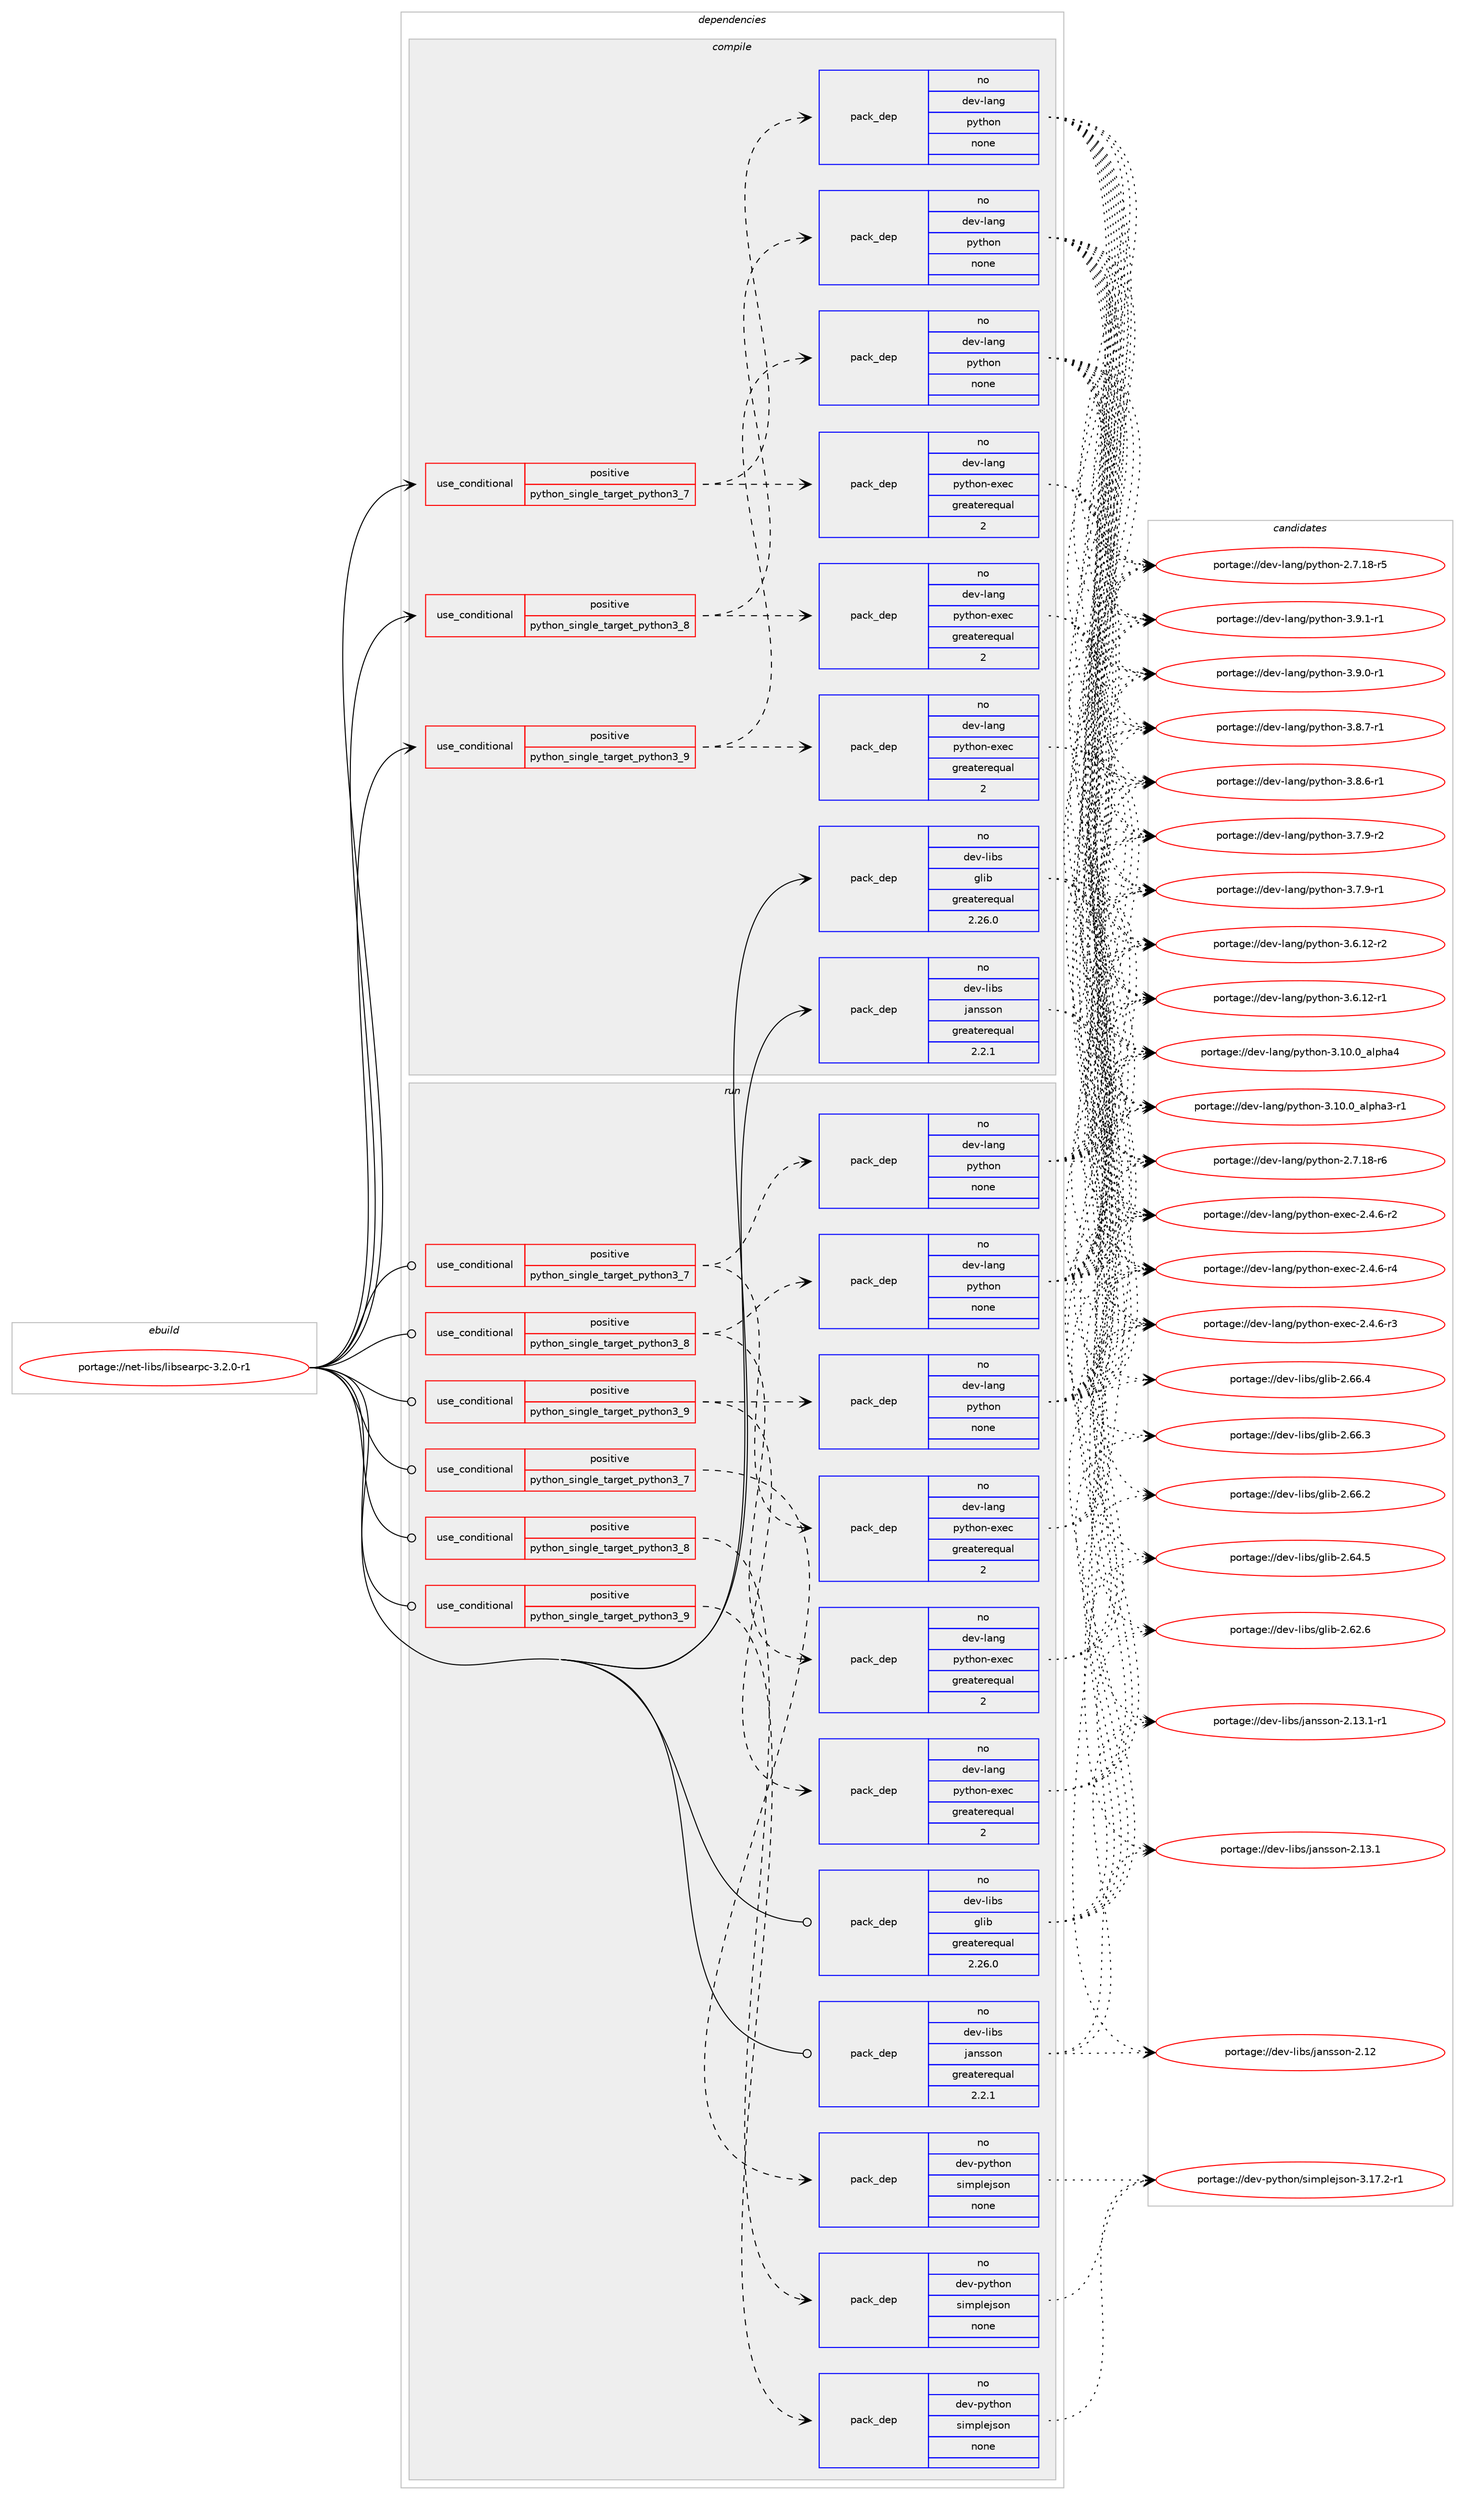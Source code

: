 digraph prolog {

# *************
# Graph options
# *************

newrank=true;
concentrate=true;
compound=true;
graph [rankdir=LR,fontname=Helvetica,fontsize=10,ranksep=1.5];#, ranksep=2.5, nodesep=0.2];
edge  [arrowhead=vee];
node  [fontname=Helvetica,fontsize=10];

# **********
# The ebuild
# **********

subgraph cluster_leftcol {
color=gray;
rank=same;
label=<<i>ebuild</i>>;
id [label="portage://net-libs/libsearpc-3.2.0-r1", color=red, width=4, href="../net-libs/libsearpc-3.2.0-r1.svg"];
}

# ****************
# The dependencies
# ****************

subgraph cluster_midcol {
color=gray;
label=<<i>dependencies</i>>;
subgraph cluster_compile {
fillcolor="#eeeeee";
style=filled;
label=<<i>compile</i>>;
subgraph cond8333 {
dependency27328 [label=<<TABLE BORDER="0" CELLBORDER="1" CELLSPACING="0" CELLPADDING="4"><TR><TD ROWSPAN="3" CELLPADDING="10">use_conditional</TD></TR><TR><TD>positive</TD></TR><TR><TD>python_single_target_python3_7</TD></TR></TABLE>>, shape=none, color=red];
subgraph pack18756 {
dependency27329 [label=<<TABLE BORDER="0" CELLBORDER="1" CELLSPACING="0" CELLPADDING="4" WIDTH="220"><TR><TD ROWSPAN="6" CELLPADDING="30">pack_dep</TD></TR><TR><TD WIDTH="110">no</TD></TR><TR><TD>dev-lang</TD></TR><TR><TD>python</TD></TR><TR><TD>none</TD></TR><TR><TD></TD></TR></TABLE>>, shape=none, color=blue];
}
dependency27328:e -> dependency27329:w [weight=20,style="dashed",arrowhead="vee"];
subgraph pack18757 {
dependency27330 [label=<<TABLE BORDER="0" CELLBORDER="1" CELLSPACING="0" CELLPADDING="4" WIDTH="220"><TR><TD ROWSPAN="6" CELLPADDING="30">pack_dep</TD></TR><TR><TD WIDTH="110">no</TD></TR><TR><TD>dev-lang</TD></TR><TR><TD>python-exec</TD></TR><TR><TD>greaterequal</TD></TR><TR><TD>2</TD></TR></TABLE>>, shape=none, color=blue];
}
dependency27328:e -> dependency27330:w [weight=20,style="dashed",arrowhead="vee"];
}
id:e -> dependency27328:w [weight=20,style="solid",arrowhead="vee"];
subgraph cond8334 {
dependency27331 [label=<<TABLE BORDER="0" CELLBORDER="1" CELLSPACING="0" CELLPADDING="4"><TR><TD ROWSPAN="3" CELLPADDING="10">use_conditional</TD></TR><TR><TD>positive</TD></TR><TR><TD>python_single_target_python3_8</TD></TR></TABLE>>, shape=none, color=red];
subgraph pack18758 {
dependency27332 [label=<<TABLE BORDER="0" CELLBORDER="1" CELLSPACING="0" CELLPADDING="4" WIDTH="220"><TR><TD ROWSPAN="6" CELLPADDING="30">pack_dep</TD></TR><TR><TD WIDTH="110">no</TD></TR><TR><TD>dev-lang</TD></TR><TR><TD>python</TD></TR><TR><TD>none</TD></TR><TR><TD></TD></TR></TABLE>>, shape=none, color=blue];
}
dependency27331:e -> dependency27332:w [weight=20,style="dashed",arrowhead="vee"];
subgraph pack18759 {
dependency27333 [label=<<TABLE BORDER="0" CELLBORDER="1" CELLSPACING="0" CELLPADDING="4" WIDTH="220"><TR><TD ROWSPAN="6" CELLPADDING="30">pack_dep</TD></TR><TR><TD WIDTH="110">no</TD></TR><TR><TD>dev-lang</TD></TR><TR><TD>python-exec</TD></TR><TR><TD>greaterequal</TD></TR><TR><TD>2</TD></TR></TABLE>>, shape=none, color=blue];
}
dependency27331:e -> dependency27333:w [weight=20,style="dashed",arrowhead="vee"];
}
id:e -> dependency27331:w [weight=20,style="solid",arrowhead="vee"];
subgraph cond8335 {
dependency27334 [label=<<TABLE BORDER="0" CELLBORDER="1" CELLSPACING="0" CELLPADDING="4"><TR><TD ROWSPAN="3" CELLPADDING="10">use_conditional</TD></TR><TR><TD>positive</TD></TR><TR><TD>python_single_target_python3_9</TD></TR></TABLE>>, shape=none, color=red];
subgraph pack18760 {
dependency27335 [label=<<TABLE BORDER="0" CELLBORDER="1" CELLSPACING="0" CELLPADDING="4" WIDTH="220"><TR><TD ROWSPAN="6" CELLPADDING="30">pack_dep</TD></TR><TR><TD WIDTH="110">no</TD></TR><TR><TD>dev-lang</TD></TR><TR><TD>python</TD></TR><TR><TD>none</TD></TR><TR><TD></TD></TR></TABLE>>, shape=none, color=blue];
}
dependency27334:e -> dependency27335:w [weight=20,style="dashed",arrowhead="vee"];
subgraph pack18761 {
dependency27336 [label=<<TABLE BORDER="0" CELLBORDER="1" CELLSPACING="0" CELLPADDING="4" WIDTH="220"><TR><TD ROWSPAN="6" CELLPADDING="30">pack_dep</TD></TR><TR><TD WIDTH="110">no</TD></TR><TR><TD>dev-lang</TD></TR><TR><TD>python-exec</TD></TR><TR><TD>greaterequal</TD></TR><TR><TD>2</TD></TR></TABLE>>, shape=none, color=blue];
}
dependency27334:e -> dependency27336:w [weight=20,style="dashed",arrowhead="vee"];
}
id:e -> dependency27334:w [weight=20,style="solid",arrowhead="vee"];
subgraph pack18762 {
dependency27337 [label=<<TABLE BORDER="0" CELLBORDER="1" CELLSPACING="0" CELLPADDING="4" WIDTH="220"><TR><TD ROWSPAN="6" CELLPADDING="30">pack_dep</TD></TR><TR><TD WIDTH="110">no</TD></TR><TR><TD>dev-libs</TD></TR><TR><TD>glib</TD></TR><TR><TD>greaterequal</TD></TR><TR><TD>2.26.0</TD></TR></TABLE>>, shape=none, color=blue];
}
id:e -> dependency27337:w [weight=20,style="solid",arrowhead="vee"];
subgraph pack18763 {
dependency27338 [label=<<TABLE BORDER="0" CELLBORDER="1" CELLSPACING="0" CELLPADDING="4" WIDTH="220"><TR><TD ROWSPAN="6" CELLPADDING="30">pack_dep</TD></TR><TR><TD WIDTH="110">no</TD></TR><TR><TD>dev-libs</TD></TR><TR><TD>jansson</TD></TR><TR><TD>greaterequal</TD></TR><TR><TD>2.2.1</TD></TR></TABLE>>, shape=none, color=blue];
}
id:e -> dependency27338:w [weight=20,style="solid",arrowhead="vee"];
}
subgraph cluster_compileandrun {
fillcolor="#eeeeee";
style=filled;
label=<<i>compile and run</i>>;
}
subgraph cluster_run {
fillcolor="#eeeeee";
style=filled;
label=<<i>run</i>>;
subgraph cond8336 {
dependency27339 [label=<<TABLE BORDER="0" CELLBORDER="1" CELLSPACING="0" CELLPADDING="4"><TR><TD ROWSPAN="3" CELLPADDING="10">use_conditional</TD></TR><TR><TD>positive</TD></TR><TR><TD>python_single_target_python3_7</TD></TR></TABLE>>, shape=none, color=red];
subgraph pack18764 {
dependency27340 [label=<<TABLE BORDER="0" CELLBORDER="1" CELLSPACING="0" CELLPADDING="4" WIDTH="220"><TR><TD ROWSPAN="6" CELLPADDING="30">pack_dep</TD></TR><TR><TD WIDTH="110">no</TD></TR><TR><TD>dev-lang</TD></TR><TR><TD>python</TD></TR><TR><TD>none</TD></TR><TR><TD></TD></TR></TABLE>>, shape=none, color=blue];
}
dependency27339:e -> dependency27340:w [weight=20,style="dashed",arrowhead="vee"];
subgraph pack18765 {
dependency27341 [label=<<TABLE BORDER="0" CELLBORDER="1" CELLSPACING="0" CELLPADDING="4" WIDTH="220"><TR><TD ROWSPAN="6" CELLPADDING="30">pack_dep</TD></TR><TR><TD WIDTH="110">no</TD></TR><TR><TD>dev-lang</TD></TR><TR><TD>python-exec</TD></TR><TR><TD>greaterequal</TD></TR><TR><TD>2</TD></TR></TABLE>>, shape=none, color=blue];
}
dependency27339:e -> dependency27341:w [weight=20,style="dashed",arrowhead="vee"];
}
id:e -> dependency27339:w [weight=20,style="solid",arrowhead="odot"];
subgraph cond8337 {
dependency27342 [label=<<TABLE BORDER="0" CELLBORDER="1" CELLSPACING="0" CELLPADDING="4"><TR><TD ROWSPAN="3" CELLPADDING="10">use_conditional</TD></TR><TR><TD>positive</TD></TR><TR><TD>python_single_target_python3_7</TD></TR></TABLE>>, shape=none, color=red];
subgraph pack18766 {
dependency27343 [label=<<TABLE BORDER="0" CELLBORDER="1" CELLSPACING="0" CELLPADDING="4" WIDTH="220"><TR><TD ROWSPAN="6" CELLPADDING="30">pack_dep</TD></TR><TR><TD WIDTH="110">no</TD></TR><TR><TD>dev-python</TD></TR><TR><TD>simplejson</TD></TR><TR><TD>none</TD></TR><TR><TD></TD></TR></TABLE>>, shape=none, color=blue];
}
dependency27342:e -> dependency27343:w [weight=20,style="dashed",arrowhead="vee"];
}
id:e -> dependency27342:w [weight=20,style="solid",arrowhead="odot"];
subgraph cond8338 {
dependency27344 [label=<<TABLE BORDER="0" CELLBORDER="1" CELLSPACING="0" CELLPADDING="4"><TR><TD ROWSPAN="3" CELLPADDING="10">use_conditional</TD></TR><TR><TD>positive</TD></TR><TR><TD>python_single_target_python3_8</TD></TR></TABLE>>, shape=none, color=red];
subgraph pack18767 {
dependency27345 [label=<<TABLE BORDER="0" CELLBORDER="1" CELLSPACING="0" CELLPADDING="4" WIDTH="220"><TR><TD ROWSPAN="6" CELLPADDING="30">pack_dep</TD></TR><TR><TD WIDTH="110">no</TD></TR><TR><TD>dev-lang</TD></TR><TR><TD>python</TD></TR><TR><TD>none</TD></TR><TR><TD></TD></TR></TABLE>>, shape=none, color=blue];
}
dependency27344:e -> dependency27345:w [weight=20,style="dashed",arrowhead="vee"];
subgraph pack18768 {
dependency27346 [label=<<TABLE BORDER="0" CELLBORDER="1" CELLSPACING="0" CELLPADDING="4" WIDTH="220"><TR><TD ROWSPAN="6" CELLPADDING="30">pack_dep</TD></TR><TR><TD WIDTH="110">no</TD></TR><TR><TD>dev-lang</TD></TR><TR><TD>python-exec</TD></TR><TR><TD>greaterequal</TD></TR><TR><TD>2</TD></TR></TABLE>>, shape=none, color=blue];
}
dependency27344:e -> dependency27346:w [weight=20,style="dashed",arrowhead="vee"];
}
id:e -> dependency27344:w [weight=20,style="solid",arrowhead="odot"];
subgraph cond8339 {
dependency27347 [label=<<TABLE BORDER="0" CELLBORDER="1" CELLSPACING="0" CELLPADDING="4"><TR><TD ROWSPAN="3" CELLPADDING="10">use_conditional</TD></TR><TR><TD>positive</TD></TR><TR><TD>python_single_target_python3_8</TD></TR></TABLE>>, shape=none, color=red];
subgraph pack18769 {
dependency27348 [label=<<TABLE BORDER="0" CELLBORDER="1" CELLSPACING="0" CELLPADDING="4" WIDTH="220"><TR><TD ROWSPAN="6" CELLPADDING="30">pack_dep</TD></TR><TR><TD WIDTH="110">no</TD></TR><TR><TD>dev-python</TD></TR><TR><TD>simplejson</TD></TR><TR><TD>none</TD></TR><TR><TD></TD></TR></TABLE>>, shape=none, color=blue];
}
dependency27347:e -> dependency27348:w [weight=20,style="dashed",arrowhead="vee"];
}
id:e -> dependency27347:w [weight=20,style="solid",arrowhead="odot"];
subgraph cond8340 {
dependency27349 [label=<<TABLE BORDER="0" CELLBORDER="1" CELLSPACING="0" CELLPADDING="4"><TR><TD ROWSPAN="3" CELLPADDING="10">use_conditional</TD></TR><TR><TD>positive</TD></TR><TR><TD>python_single_target_python3_9</TD></TR></TABLE>>, shape=none, color=red];
subgraph pack18770 {
dependency27350 [label=<<TABLE BORDER="0" CELLBORDER="1" CELLSPACING="0" CELLPADDING="4" WIDTH="220"><TR><TD ROWSPAN="6" CELLPADDING="30">pack_dep</TD></TR><TR><TD WIDTH="110">no</TD></TR><TR><TD>dev-lang</TD></TR><TR><TD>python</TD></TR><TR><TD>none</TD></TR><TR><TD></TD></TR></TABLE>>, shape=none, color=blue];
}
dependency27349:e -> dependency27350:w [weight=20,style="dashed",arrowhead="vee"];
subgraph pack18771 {
dependency27351 [label=<<TABLE BORDER="0" CELLBORDER="1" CELLSPACING="0" CELLPADDING="4" WIDTH="220"><TR><TD ROWSPAN="6" CELLPADDING="30">pack_dep</TD></TR><TR><TD WIDTH="110">no</TD></TR><TR><TD>dev-lang</TD></TR><TR><TD>python-exec</TD></TR><TR><TD>greaterequal</TD></TR><TR><TD>2</TD></TR></TABLE>>, shape=none, color=blue];
}
dependency27349:e -> dependency27351:w [weight=20,style="dashed",arrowhead="vee"];
}
id:e -> dependency27349:w [weight=20,style="solid",arrowhead="odot"];
subgraph cond8341 {
dependency27352 [label=<<TABLE BORDER="0" CELLBORDER="1" CELLSPACING="0" CELLPADDING="4"><TR><TD ROWSPAN="3" CELLPADDING="10">use_conditional</TD></TR><TR><TD>positive</TD></TR><TR><TD>python_single_target_python3_9</TD></TR></TABLE>>, shape=none, color=red];
subgraph pack18772 {
dependency27353 [label=<<TABLE BORDER="0" CELLBORDER="1" CELLSPACING="0" CELLPADDING="4" WIDTH="220"><TR><TD ROWSPAN="6" CELLPADDING="30">pack_dep</TD></TR><TR><TD WIDTH="110">no</TD></TR><TR><TD>dev-python</TD></TR><TR><TD>simplejson</TD></TR><TR><TD>none</TD></TR><TR><TD></TD></TR></TABLE>>, shape=none, color=blue];
}
dependency27352:e -> dependency27353:w [weight=20,style="dashed",arrowhead="vee"];
}
id:e -> dependency27352:w [weight=20,style="solid",arrowhead="odot"];
subgraph pack18773 {
dependency27354 [label=<<TABLE BORDER="0" CELLBORDER="1" CELLSPACING="0" CELLPADDING="4" WIDTH="220"><TR><TD ROWSPAN="6" CELLPADDING="30">pack_dep</TD></TR><TR><TD WIDTH="110">no</TD></TR><TR><TD>dev-libs</TD></TR><TR><TD>glib</TD></TR><TR><TD>greaterequal</TD></TR><TR><TD>2.26.0</TD></TR></TABLE>>, shape=none, color=blue];
}
id:e -> dependency27354:w [weight=20,style="solid",arrowhead="odot"];
subgraph pack18774 {
dependency27355 [label=<<TABLE BORDER="0" CELLBORDER="1" CELLSPACING="0" CELLPADDING="4" WIDTH="220"><TR><TD ROWSPAN="6" CELLPADDING="30">pack_dep</TD></TR><TR><TD WIDTH="110">no</TD></TR><TR><TD>dev-libs</TD></TR><TR><TD>jansson</TD></TR><TR><TD>greaterequal</TD></TR><TR><TD>2.2.1</TD></TR></TABLE>>, shape=none, color=blue];
}
id:e -> dependency27355:w [weight=20,style="solid",arrowhead="odot"];
}
}

# **************
# The candidates
# **************

subgraph cluster_choices {
rank=same;
color=gray;
label=<<i>candidates</i>>;

subgraph choice18756 {
color=black;
nodesep=1;
choice1001011184510897110103471121211161041111104551465746494511449 [label="portage://dev-lang/python-3.9.1-r1", color=red, width=4,href="../dev-lang/python-3.9.1-r1.svg"];
choice1001011184510897110103471121211161041111104551465746484511449 [label="portage://dev-lang/python-3.9.0-r1", color=red, width=4,href="../dev-lang/python-3.9.0-r1.svg"];
choice1001011184510897110103471121211161041111104551465646554511449 [label="portage://dev-lang/python-3.8.7-r1", color=red, width=4,href="../dev-lang/python-3.8.7-r1.svg"];
choice1001011184510897110103471121211161041111104551465646544511449 [label="portage://dev-lang/python-3.8.6-r1", color=red, width=4,href="../dev-lang/python-3.8.6-r1.svg"];
choice1001011184510897110103471121211161041111104551465546574511450 [label="portage://dev-lang/python-3.7.9-r2", color=red, width=4,href="../dev-lang/python-3.7.9-r2.svg"];
choice1001011184510897110103471121211161041111104551465546574511449 [label="portage://dev-lang/python-3.7.9-r1", color=red, width=4,href="../dev-lang/python-3.7.9-r1.svg"];
choice100101118451089711010347112121116104111110455146544649504511450 [label="portage://dev-lang/python-3.6.12-r2", color=red, width=4,href="../dev-lang/python-3.6.12-r2.svg"];
choice100101118451089711010347112121116104111110455146544649504511449 [label="portage://dev-lang/python-3.6.12-r1", color=red, width=4,href="../dev-lang/python-3.6.12-r1.svg"];
choice1001011184510897110103471121211161041111104551464948464895971081121049752 [label="portage://dev-lang/python-3.10.0_alpha4", color=red, width=4,href="../dev-lang/python-3.10.0_alpha4.svg"];
choice10010111845108971101034711212111610411111045514649484648959710811210497514511449 [label="portage://dev-lang/python-3.10.0_alpha3-r1", color=red, width=4,href="../dev-lang/python-3.10.0_alpha3-r1.svg"];
choice100101118451089711010347112121116104111110455046554649564511454 [label="portage://dev-lang/python-2.7.18-r6", color=red, width=4,href="../dev-lang/python-2.7.18-r6.svg"];
choice100101118451089711010347112121116104111110455046554649564511453 [label="portage://dev-lang/python-2.7.18-r5", color=red, width=4,href="../dev-lang/python-2.7.18-r5.svg"];
dependency27329:e -> choice1001011184510897110103471121211161041111104551465746494511449:w [style=dotted,weight="100"];
dependency27329:e -> choice1001011184510897110103471121211161041111104551465746484511449:w [style=dotted,weight="100"];
dependency27329:e -> choice1001011184510897110103471121211161041111104551465646554511449:w [style=dotted,weight="100"];
dependency27329:e -> choice1001011184510897110103471121211161041111104551465646544511449:w [style=dotted,weight="100"];
dependency27329:e -> choice1001011184510897110103471121211161041111104551465546574511450:w [style=dotted,weight="100"];
dependency27329:e -> choice1001011184510897110103471121211161041111104551465546574511449:w [style=dotted,weight="100"];
dependency27329:e -> choice100101118451089711010347112121116104111110455146544649504511450:w [style=dotted,weight="100"];
dependency27329:e -> choice100101118451089711010347112121116104111110455146544649504511449:w [style=dotted,weight="100"];
dependency27329:e -> choice1001011184510897110103471121211161041111104551464948464895971081121049752:w [style=dotted,weight="100"];
dependency27329:e -> choice10010111845108971101034711212111610411111045514649484648959710811210497514511449:w [style=dotted,weight="100"];
dependency27329:e -> choice100101118451089711010347112121116104111110455046554649564511454:w [style=dotted,weight="100"];
dependency27329:e -> choice100101118451089711010347112121116104111110455046554649564511453:w [style=dotted,weight="100"];
}
subgraph choice18757 {
color=black;
nodesep=1;
choice10010111845108971101034711212111610411111045101120101994550465246544511452 [label="portage://dev-lang/python-exec-2.4.6-r4", color=red, width=4,href="../dev-lang/python-exec-2.4.6-r4.svg"];
choice10010111845108971101034711212111610411111045101120101994550465246544511451 [label="portage://dev-lang/python-exec-2.4.6-r3", color=red, width=4,href="../dev-lang/python-exec-2.4.6-r3.svg"];
choice10010111845108971101034711212111610411111045101120101994550465246544511450 [label="portage://dev-lang/python-exec-2.4.6-r2", color=red, width=4,href="../dev-lang/python-exec-2.4.6-r2.svg"];
dependency27330:e -> choice10010111845108971101034711212111610411111045101120101994550465246544511452:w [style=dotted,weight="100"];
dependency27330:e -> choice10010111845108971101034711212111610411111045101120101994550465246544511451:w [style=dotted,weight="100"];
dependency27330:e -> choice10010111845108971101034711212111610411111045101120101994550465246544511450:w [style=dotted,weight="100"];
}
subgraph choice18758 {
color=black;
nodesep=1;
choice1001011184510897110103471121211161041111104551465746494511449 [label="portage://dev-lang/python-3.9.1-r1", color=red, width=4,href="../dev-lang/python-3.9.1-r1.svg"];
choice1001011184510897110103471121211161041111104551465746484511449 [label="portage://dev-lang/python-3.9.0-r1", color=red, width=4,href="../dev-lang/python-3.9.0-r1.svg"];
choice1001011184510897110103471121211161041111104551465646554511449 [label="portage://dev-lang/python-3.8.7-r1", color=red, width=4,href="../dev-lang/python-3.8.7-r1.svg"];
choice1001011184510897110103471121211161041111104551465646544511449 [label="portage://dev-lang/python-3.8.6-r1", color=red, width=4,href="../dev-lang/python-3.8.6-r1.svg"];
choice1001011184510897110103471121211161041111104551465546574511450 [label="portage://dev-lang/python-3.7.9-r2", color=red, width=4,href="../dev-lang/python-3.7.9-r2.svg"];
choice1001011184510897110103471121211161041111104551465546574511449 [label="portage://dev-lang/python-3.7.9-r1", color=red, width=4,href="../dev-lang/python-3.7.9-r1.svg"];
choice100101118451089711010347112121116104111110455146544649504511450 [label="portage://dev-lang/python-3.6.12-r2", color=red, width=4,href="../dev-lang/python-3.6.12-r2.svg"];
choice100101118451089711010347112121116104111110455146544649504511449 [label="portage://dev-lang/python-3.6.12-r1", color=red, width=4,href="../dev-lang/python-3.6.12-r1.svg"];
choice1001011184510897110103471121211161041111104551464948464895971081121049752 [label="portage://dev-lang/python-3.10.0_alpha4", color=red, width=4,href="../dev-lang/python-3.10.0_alpha4.svg"];
choice10010111845108971101034711212111610411111045514649484648959710811210497514511449 [label="portage://dev-lang/python-3.10.0_alpha3-r1", color=red, width=4,href="../dev-lang/python-3.10.0_alpha3-r1.svg"];
choice100101118451089711010347112121116104111110455046554649564511454 [label="portage://dev-lang/python-2.7.18-r6", color=red, width=4,href="../dev-lang/python-2.7.18-r6.svg"];
choice100101118451089711010347112121116104111110455046554649564511453 [label="portage://dev-lang/python-2.7.18-r5", color=red, width=4,href="../dev-lang/python-2.7.18-r5.svg"];
dependency27332:e -> choice1001011184510897110103471121211161041111104551465746494511449:w [style=dotted,weight="100"];
dependency27332:e -> choice1001011184510897110103471121211161041111104551465746484511449:w [style=dotted,weight="100"];
dependency27332:e -> choice1001011184510897110103471121211161041111104551465646554511449:w [style=dotted,weight="100"];
dependency27332:e -> choice1001011184510897110103471121211161041111104551465646544511449:w [style=dotted,weight="100"];
dependency27332:e -> choice1001011184510897110103471121211161041111104551465546574511450:w [style=dotted,weight="100"];
dependency27332:e -> choice1001011184510897110103471121211161041111104551465546574511449:w [style=dotted,weight="100"];
dependency27332:e -> choice100101118451089711010347112121116104111110455146544649504511450:w [style=dotted,weight="100"];
dependency27332:e -> choice100101118451089711010347112121116104111110455146544649504511449:w [style=dotted,weight="100"];
dependency27332:e -> choice1001011184510897110103471121211161041111104551464948464895971081121049752:w [style=dotted,weight="100"];
dependency27332:e -> choice10010111845108971101034711212111610411111045514649484648959710811210497514511449:w [style=dotted,weight="100"];
dependency27332:e -> choice100101118451089711010347112121116104111110455046554649564511454:w [style=dotted,weight="100"];
dependency27332:e -> choice100101118451089711010347112121116104111110455046554649564511453:w [style=dotted,weight="100"];
}
subgraph choice18759 {
color=black;
nodesep=1;
choice10010111845108971101034711212111610411111045101120101994550465246544511452 [label="portage://dev-lang/python-exec-2.4.6-r4", color=red, width=4,href="../dev-lang/python-exec-2.4.6-r4.svg"];
choice10010111845108971101034711212111610411111045101120101994550465246544511451 [label="portage://dev-lang/python-exec-2.4.6-r3", color=red, width=4,href="../dev-lang/python-exec-2.4.6-r3.svg"];
choice10010111845108971101034711212111610411111045101120101994550465246544511450 [label="portage://dev-lang/python-exec-2.4.6-r2", color=red, width=4,href="../dev-lang/python-exec-2.4.6-r2.svg"];
dependency27333:e -> choice10010111845108971101034711212111610411111045101120101994550465246544511452:w [style=dotted,weight="100"];
dependency27333:e -> choice10010111845108971101034711212111610411111045101120101994550465246544511451:w [style=dotted,weight="100"];
dependency27333:e -> choice10010111845108971101034711212111610411111045101120101994550465246544511450:w [style=dotted,weight="100"];
}
subgraph choice18760 {
color=black;
nodesep=1;
choice1001011184510897110103471121211161041111104551465746494511449 [label="portage://dev-lang/python-3.9.1-r1", color=red, width=4,href="../dev-lang/python-3.9.1-r1.svg"];
choice1001011184510897110103471121211161041111104551465746484511449 [label="portage://dev-lang/python-3.9.0-r1", color=red, width=4,href="../dev-lang/python-3.9.0-r1.svg"];
choice1001011184510897110103471121211161041111104551465646554511449 [label="portage://dev-lang/python-3.8.7-r1", color=red, width=4,href="../dev-lang/python-3.8.7-r1.svg"];
choice1001011184510897110103471121211161041111104551465646544511449 [label="portage://dev-lang/python-3.8.6-r1", color=red, width=4,href="../dev-lang/python-3.8.6-r1.svg"];
choice1001011184510897110103471121211161041111104551465546574511450 [label="portage://dev-lang/python-3.7.9-r2", color=red, width=4,href="../dev-lang/python-3.7.9-r2.svg"];
choice1001011184510897110103471121211161041111104551465546574511449 [label="portage://dev-lang/python-3.7.9-r1", color=red, width=4,href="../dev-lang/python-3.7.9-r1.svg"];
choice100101118451089711010347112121116104111110455146544649504511450 [label="portage://dev-lang/python-3.6.12-r2", color=red, width=4,href="../dev-lang/python-3.6.12-r2.svg"];
choice100101118451089711010347112121116104111110455146544649504511449 [label="portage://dev-lang/python-3.6.12-r1", color=red, width=4,href="../dev-lang/python-3.6.12-r1.svg"];
choice1001011184510897110103471121211161041111104551464948464895971081121049752 [label="portage://dev-lang/python-3.10.0_alpha4", color=red, width=4,href="../dev-lang/python-3.10.0_alpha4.svg"];
choice10010111845108971101034711212111610411111045514649484648959710811210497514511449 [label="portage://dev-lang/python-3.10.0_alpha3-r1", color=red, width=4,href="../dev-lang/python-3.10.0_alpha3-r1.svg"];
choice100101118451089711010347112121116104111110455046554649564511454 [label="portage://dev-lang/python-2.7.18-r6", color=red, width=4,href="../dev-lang/python-2.7.18-r6.svg"];
choice100101118451089711010347112121116104111110455046554649564511453 [label="portage://dev-lang/python-2.7.18-r5", color=red, width=4,href="../dev-lang/python-2.7.18-r5.svg"];
dependency27335:e -> choice1001011184510897110103471121211161041111104551465746494511449:w [style=dotted,weight="100"];
dependency27335:e -> choice1001011184510897110103471121211161041111104551465746484511449:w [style=dotted,weight="100"];
dependency27335:e -> choice1001011184510897110103471121211161041111104551465646554511449:w [style=dotted,weight="100"];
dependency27335:e -> choice1001011184510897110103471121211161041111104551465646544511449:w [style=dotted,weight="100"];
dependency27335:e -> choice1001011184510897110103471121211161041111104551465546574511450:w [style=dotted,weight="100"];
dependency27335:e -> choice1001011184510897110103471121211161041111104551465546574511449:w [style=dotted,weight="100"];
dependency27335:e -> choice100101118451089711010347112121116104111110455146544649504511450:w [style=dotted,weight="100"];
dependency27335:e -> choice100101118451089711010347112121116104111110455146544649504511449:w [style=dotted,weight="100"];
dependency27335:e -> choice1001011184510897110103471121211161041111104551464948464895971081121049752:w [style=dotted,weight="100"];
dependency27335:e -> choice10010111845108971101034711212111610411111045514649484648959710811210497514511449:w [style=dotted,weight="100"];
dependency27335:e -> choice100101118451089711010347112121116104111110455046554649564511454:w [style=dotted,weight="100"];
dependency27335:e -> choice100101118451089711010347112121116104111110455046554649564511453:w [style=dotted,weight="100"];
}
subgraph choice18761 {
color=black;
nodesep=1;
choice10010111845108971101034711212111610411111045101120101994550465246544511452 [label="portage://dev-lang/python-exec-2.4.6-r4", color=red, width=4,href="../dev-lang/python-exec-2.4.6-r4.svg"];
choice10010111845108971101034711212111610411111045101120101994550465246544511451 [label="portage://dev-lang/python-exec-2.4.6-r3", color=red, width=4,href="../dev-lang/python-exec-2.4.6-r3.svg"];
choice10010111845108971101034711212111610411111045101120101994550465246544511450 [label="portage://dev-lang/python-exec-2.4.6-r2", color=red, width=4,href="../dev-lang/python-exec-2.4.6-r2.svg"];
dependency27336:e -> choice10010111845108971101034711212111610411111045101120101994550465246544511452:w [style=dotted,weight="100"];
dependency27336:e -> choice10010111845108971101034711212111610411111045101120101994550465246544511451:w [style=dotted,weight="100"];
dependency27336:e -> choice10010111845108971101034711212111610411111045101120101994550465246544511450:w [style=dotted,weight="100"];
}
subgraph choice18762 {
color=black;
nodesep=1;
choice1001011184510810598115471031081059845504654544652 [label="portage://dev-libs/glib-2.66.4", color=red, width=4,href="../dev-libs/glib-2.66.4.svg"];
choice1001011184510810598115471031081059845504654544651 [label="portage://dev-libs/glib-2.66.3", color=red, width=4,href="../dev-libs/glib-2.66.3.svg"];
choice1001011184510810598115471031081059845504654544650 [label="portage://dev-libs/glib-2.66.2", color=red, width=4,href="../dev-libs/glib-2.66.2.svg"];
choice1001011184510810598115471031081059845504654524653 [label="portage://dev-libs/glib-2.64.5", color=red, width=4,href="../dev-libs/glib-2.64.5.svg"];
choice1001011184510810598115471031081059845504654504654 [label="portage://dev-libs/glib-2.62.6", color=red, width=4,href="../dev-libs/glib-2.62.6.svg"];
dependency27337:e -> choice1001011184510810598115471031081059845504654544652:w [style=dotted,weight="100"];
dependency27337:e -> choice1001011184510810598115471031081059845504654544651:w [style=dotted,weight="100"];
dependency27337:e -> choice1001011184510810598115471031081059845504654544650:w [style=dotted,weight="100"];
dependency27337:e -> choice1001011184510810598115471031081059845504654524653:w [style=dotted,weight="100"];
dependency27337:e -> choice1001011184510810598115471031081059845504654504654:w [style=dotted,weight="100"];
}
subgraph choice18763 {
color=black;
nodesep=1;
choice10010111845108105981154710697110115115111110455046495146494511449 [label="portage://dev-libs/jansson-2.13.1-r1", color=red, width=4,href="../dev-libs/jansson-2.13.1-r1.svg"];
choice1001011184510810598115471069711011511511111045504649514649 [label="portage://dev-libs/jansson-2.13.1", color=red, width=4,href="../dev-libs/jansson-2.13.1.svg"];
choice100101118451081059811547106971101151151111104550464950 [label="portage://dev-libs/jansson-2.12", color=red, width=4,href="../dev-libs/jansson-2.12.svg"];
dependency27338:e -> choice10010111845108105981154710697110115115111110455046495146494511449:w [style=dotted,weight="100"];
dependency27338:e -> choice1001011184510810598115471069711011511511111045504649514649:w [style=dotted,weight="100"];
dependency27338:e -> choice100101118451081059811547106971101151151111104550464950:w [style=dotted,weight="100"];
}
subgraph choice18764 {
color=black;
nodesep=1;
choice1001011184510897110103471121211161041111104551465746494511449 [label="portage://dev-lang/python-3.9.1-r1", color=red, width=4,href="../dev-lang/python-3.9.1-r1.svg"];
choice1001011184510897110103471121211161041111104551465746484511449 [label="portage://dev-lang/python-3.9.0-r1", color=red, width=4,href="../dev-lang/python-3.9.0-r1.svg"];
choice1001011184510897110103471121211161041111104551465646554511449 [label="portage://dev-lang/python-3.8.7-r1", color=red, width=4,href="../dev-lang/python-3.8.7-r1.svg"];
choice1001011184510897110103471121211161041111104551465646544511449 [label="portage://dev-lang/python-3.8.6-r1", color=red, width=4,href="../dev-lang/python-3.8.6-r1.svg"];
choice1001011184510897110103471121211161041111104551465546574511450 [label="portage://dev-lang/python-3.7.9-r2", color=red, width=4,href="../dev-lang/python-3.7.9-r2.svg"];
choice1001011184510897110103471121211161041111104551465546574511449 [label="portage://dev-lang/python-3.7.9-r1", color=red, width=4,href="../dev-lang/python-3.7.9-r1.svg"];
choice100101118451089711010347112121116104111110455146544649504511450 [label="portage://dev-lang/python-3.6.12-r2", color=red, width=4,href="../dev-lang/python-3.6.12-r2.svg"];
choice100101118451089711010347112121116104111110455146544649504511449 [label="portage://dev-lang/python-3.6.12-r1", color=red, width=4,href="../dev-lang/python-3.6.12-r1.svg"];
choice1001011184510897110103471121211161041111104551464948464895971081121049752 [label="portage://dev-lang/python-3.10.0_alpha4", color=red, width=4,href="../dev-lang/python-3.10.0_alpha4.svg"];
choice10010111845108971101034711212111610411111045514649484648959710811210497514511449 [label="portage://dev-lang/python-3.10.0_alpha3-r1", color=red, width=4,href="../dev-lang/python-3.10.0_alpha3-r1.svg"];
choice100101118451089711010347112121116104111110455046554649564511454 [label="portage://dev-lang/python-2.7.18-r6", color=red, width=4,href="../dev-lang/python-2.7.18-r6.svg"];
choice100101118451089711010347112121116104111110455046554649564511453 [label="portage://dev-lang/python-2.7.18-r5", color=red, width=4,href="../dev-lang/python-2.7.18-r5.svg"];
dependency27340:e -> choice1001011184510897110103471121211161041111104551465746494511449:w [style=dotted,weight="100"];
dependency27340:e -> choice1001011184510897110103471121211161041111104551465746484511449:w [style=dotted,weight="100"];
dependency27340:e -> choice1001011184510897110103471121211161041111104551465646554511449:w [style=dotted,weight="100"];
dependency27340:e -> choice1001011184510897110103471121211161041111104551465646544511449:w [style=dotted,weight="100"];
dependency27340:e -> choice1001011184510897110103471121211161041111104551465546574511450:w [style=dotted,weight="100"];
dependency27340:e -> choice1001011184510897110103471121211161041111104551465546574511449:w [style=dotted,weight="100"];
dependency27340:e -> choice100101118451089711010347112121116104111110455146544649504511450:w [style=dotted,weight="100"];
dependency27340:e -> choice100101118451089711010347112121116104111110455146544649504511449:w [style=dotted,weight="100"];
dependency27340:e -> choice1001011184510897110103471121211161041111104551464948464895971081121049752:w [style=dotted,weight="100"];
dependency27340:e -> choice10010111845108971101034711212111610411111045514649484648959710811210497514511449:w [style=dotted,weight="100"];
dependency27340:e -> choice100101118451089711010347112121116104111110455046554649564511454:w [style=dotted,weight="100"];
dependency27340:e -> choice100101118451089711010347112121116104111110455046554649564511453:w [style=dotted,weight="100"];
}
subgraph choice18765 {
color=black;
nodesep=1;
choice10010111845108971101034711212111610411111045101120101994550465246544511452 [label="portage://dev-lang/python-exec-2.4.6-r4", color=red, width=4,href="../dev-lang/python-exec-2.4.6-r4.svg"];
choice10010111845108971101034711212111610411111045101120101994550465246544511451 [label="portage://dev-lang/python-exec-2.4.6-r3", color=red, width=4,href="../dev-lang/python-exec-2.4.6-r3.svg"];
choice10010111845108971101034711212111610411111045101120101994550465246544511450 [label="portage://dev-lang/python-exec-2.4.6-r2", color=red, width=4,href="../dev-lang/python-exec-2.4.6-r2.svg"];
dependency27341:e -> choice10010111845108971101034711212111610411111045101120101994550465246544511452:w [style=dotted,weight="100"];
dependency27341:e -> choice10010111845108971101034711212111610411111045101120101994550465246544511451:w [style=dotted,weight="100"];
dependency27341:e -> choice10010111845108971101034711212111610411111045101120101994550465246544511450:w [style=dotted,weight="100"];
}
subgraph choice18766 {
color=black;
nodesep=1;
choice1001011184511212111610411111047115105109112108101106115111110455146495546504511449 [label="portage://dev-python/simplejson-3.17.2-r1", color=red, width=4,href="../dev-python/simplejson-3.17.2-r1.svg"];
dependency27343:e -> choice1001011184511212111610411111047115105109112108101106115111110455146495546504511449:w [style=dotted,weight="100"];
}
subgraph choice18767 {
color=black;
nodesep=1;
choice1001011184510897110103471121211161041111104551465746494511449 [label="portage://dev-lang/python-3.9.1-r1", color=red, width=4,href="../dev-lang/python-3.9.1-r1.svg"];
choice1001011184510897110103471121211161041111104551465746484511449 [label="portage://dev-lang/python-3.9.0-r1", color=red, width=4,href="../dev-lang/python-3.9.0-r1.svg"];
choice1001011184510897110103471121211161041111104551465646554511449 [label="portage://dev-lang/python-3.8.7-r1", color=red, width=4,href="../dev-lang/python-3.8.7-r1.svg"];
choice1001011184510897110103471121211161041111104551465646544511449 [label="portage://dev-lang/python-3.8.6-r1", color=red, width=4,href="../dev-lang/python-3.8.6-r1.svg"];
choice1001011184510897110103471121211161041111104551465546574511450 [label="portage://dev-lang/python-3.7.9-r2", color=red, width=4,href="../dev-lang/python-3.7.9-r2.svg"];
choice1001011184510897110103471121211161041111104551465546574511449 [label="portage://dev-lang/python-3.7.9-r1", color=red, width=4,href="../dev-lang/python-3.7.9-r1.svg"];
choice100101118451089711010347112121116104111110455146544649504511450 [label="portage://dev-lang/python-3.6.12-r2", color=red, width=4,href="../dev-lang/python-3.6.12-r2.svg"];
choice100101118451089711010347112121116104111110455146544649504511449 [label="portage://dev-lang/python-3.6.12-r1", color=red, width=4,href="../dev-lang/python-3.6.12-r1.svg"];
choice1001011184510897110103471121211161041111104551464948464895971081121049752 [label="portage://dev-lang/python-3.10.0_alpha4", color=red, width=4,href="../dev-lang/python-3.10.0_alpha4.svg"];
choice10010111845108971101034711212111610411111045514649484648959710811210497514511449 [label="portage://dev-lang/python-3.10.0_alpha3-r1", color=red, width=4,href="../dev-lang/python-3.10.0_alpha3-r1.svg"];
choice100101118451089711010347112121116104111110455046554649564511454 [label="portage://dev-lang/python-2.7.18-r6", color=red, width=4,href="../dev-lang/python-2.7.18-r6.svg"];
choice100101118451089711010347112121116104111110455046554649564511453 [label="portage://dev-lang/python-2.7.18-r5", color=red, width=4,href="../dev-lang/python-2.7.18-r5.svg"];
dependency27345:e -> choice1001011184510897110103471121211161041111104551465746494511449:w [style=dotted,weight="100"];
dependency27345:e -> choice1001011184510897110103471121211161041111104551465746484511449:w [style=dotted,weight="100"];
dependency27345:e -> choice1001011184510897110103471121211161041111104551465646554511449:w [style=dotted,weight="100"];
dependency27345:e -> choice1001011184510897110103471121211161041111104551465646544511449:w [style=dotted,weight="100"];
dependency27345:e -> choice1001011184510897110103471121211161041111104551465546574511450:w [style=dotted,weight="100"];
dependency27345:e -> choice1001011184510897110103471121211161041111104551465546574511449:w [style=dotted,weight="100"];
dependency27345:e -> choice100101118451089711010347112121116104111110455146544649504511450:w [style=dotted,weight="100"];
dependency27345:e -> choice100101118451089711010347112121116104111110455146544649504511449:w [style=dotted,weight="100"];
dependency27345:e -> choice1001011184510897110103471121211161041111104551464948464895971081121049752:w [style=dotted,weight="100"];
dependency27345:e -> choice10010111845108971101034711212111610411111045514649484648959710811210497514511449:w [style=dotted,weight="100"];
dependency27345:e -> choice100101118451089711010347112121116104111110455046554649564511454:w [style=dotted,weight="100"];
dependency27345:e -> choice100101118451089711010347112121116104111110455046554649564511453:w [style=dotted,weight="100"];
}
subgraph choice18768 {
color=black;
nodesep=1;
choice10010111845108971101034711212111610411111045101120101994550465246544511452 [label="portage://dev-lang/python-exec-2.4.6-r4", color=red, width=4,href="../dev-lang/python-exec-2.4.6-r4.svg"];
choice10010111845108971101034711212111610411111045101120101994550465246544511451 [label="portage://dev-lang/python-exec-2.4.6-r3", color=red, width=4,href="../dev-lang/python-exec-2.4.6-r3.svg"];
choice10010111845108971101034711212111610411111045101120101994550465246544511450 [label="portage://dev-lang/python-exec-2.4.6-r2", color=red, width=4,href="../dev-lang/python-exec-2.4.6-r2.svg"];
dependency27346:e -> choice10010111845108971101034711212111610411111045101120101994550465246544511452:w [style=dotted,weight="100"];
dependency27346:e -> choice10010111845108971101034711212111610411111045101120101994550465246544511451:w [style=dotted,weight="100"];
dependency27346:e -> choice10010111845108971101034711212111610411111045101120101994550465246544511450:w [style=dotted,weight="100"];
}
subgraph choice18769 {
color=black;
nodesep=1;
choice1001011184511212111610411111047115105109112108101106115111110455146495546504511449 [label="portage://dev-python/simplejson-3.17.2-r1", color=red, width=4,href="../dev-python/simplejson-3.17.2-r1.svg"];
dependency27348:e -> choice1001011184511212111610411111047115105109112108101106115111110455146495546504511449:w [style=dotted,weight="100"];
}
subgraph choice18770 {
color=black;
nodesep=1;
choice1001011184510897110103471121211161041111104551465746494511449 [label="portage://dev-lang/python-3.9.1-r1", color=red, width=4,href="../dev-lang/python-3.9.1-r1.svg"];
choice1001011184510897110103471121211161041111104551465746484511449 [label="portage://dev-lang/python-3.9.0-r1", color=red, width=4,href="../dev-lang/python-3.9.0-r1.svg"];
choice1001011184510897110103471121211161041111104551465646554511449 [label="portage://dev-lang/python-3.8.7-r1", color=red, width=4,href="../dev-lang/python-3.8.7-r1.svg"];
choice1001011184510897110103471121211161041111104551465646544511449 [label="portage://dev-lang/python-3.8.6-r1", color=red, width=4,href="../dev-lang/python-3.8.6-r1.svg"];
choice1001011184510897110103471121211161041111104551465546574511450 [label="portage://dev-lang/python-3.7.9-r2", color=red, width=4,href="../dev-lang/python-3.7.9-r2.svg"];
choice1001011184510897110103471121211161041111104551465546574511449 [label="portage://dev-lang/python-3.7.9-r1", color=red, width=4,href="../dev-lang/python-3.7.9-r1.svg"];
choice100101118451089711010347112121116104111110455146544649504511450 [label="portage://dev-lang/python-3.6.12-r2", color=red, width=4,href="../dev-lang/python-3.6.12-r2.svg"];
choice100101118451089711010347112121116104111110455146544649504511449 [label="portage://dev-lang/python-3.6.12-r1", color=red, width=4,href="../dev-lang/python-3.6.12-r1.svg"];
choice1001011184510897110103471121211161041111104551464948464895971081121049752 [label="portage://dev-lang/python-3.10.0_alpha4", color=red, width=4,href="../dev-lang/python-3.10.0_alpha4.svg"];
choice10010111845108971101034711212111610411111045514649484648959710811210497514511449 [label="portage://dev-lang/python-3.10.0_alpha3-r1", color=red, width=4,href="../dev-lang/python-3.10.0_alpha3-r1.svg"];
choice100101118451089711010347112121116104111110455046554649564511454 [label="portage://dev-lang/python-2.7.18-r6", color=red, width=4,href="../dev-lang/python-2.7.18-r6.svg"];
choice100101118451089711010347112121116104111110455046554649564511453 [label="portage://dev-lang/python-2.7.18-r5", color=red, width=4,href="../dev-lang/python-2.7.18-r5.svg"];
dependency27350:e -> choice1001011184510897110103471121211161041111104551465746494511449:w [style=dotted,weight="100"];
dependency27350:e -> choice1001011184510897110103471121211161041111104551465746484511449:w [style=dotted,weight="100"];
dependency27350:e -> choice1001011184510897110103471121211161041111104551465646554511449:w [style=dotted,weight="100"];
dependency27350:e -> choice1001011184510897110103471121211161041111104551465646544511449:w [style=dotted,weight="100"];
dependency27350:e -> choice1001011184510897110103471121211161041111104551465546574511450:w [style=dotted,weight="100"];
dependency27350:e -> choice1001011184510897110103471121211161041111104551465546574511449:w [style=dotted,weight="100"];
dependency27350:e -> choice100101118451089711010347112121116104111110455146544649504511450:w [style=dotted,weight="100"];
dependency27350:e -> choice100101118451089711010347112121116104111110455146544649504511449:w [style=dotted,weight="100"];
dependency27350:e -> choice1001011184510897110103471121211161041111104551464948464895971081121049752:w [style=dotted,weight="100"];
dependency27350:e -> choice10010111845108971101034711212111610411111045514649484648959710811210497514511449:w [style=dotted,weight="100"];
dependency27350:e -> choice100101118451089711010347112121116104111110455046554649564511454:w [style=dotted,weight="100"];
dependency27350:e -> choice100101118451089711010347112121116104111110455046554649564511453:w [style=dotted,weight="100"];
}
subgraph choice18771 {
color=black;
nodesep=1;
choice10010111845108971101034711212111610411111045101120101994550465246544511452 [label="portage://dev-lang/python-exec-2.4.6-r4", color=red, width=4,href="../dev-lang/python-exec-2.4.6-r4.svg"];
choice10010111845108971101034711212111610411111045101120101994550465246544511451 [label="portage://dev-lang/python-exec-2.4.6-r3", color=red, width=4,href="../dev-lang/python-exec-2.4.6-r3.svg"];
choice10010111845108971101034711212111610411111045101120101994550465246544511450 [label="portage://dev-lang/python-exec-2.4.6-r2", color=red, width=4,href="../dev-lang/python-exec-2.4.6-r2.svg"];
dependency27351:e -> choice10010111845108971101034711212111610411111045101120101994550465246544511452:w [style=dotted,weight="100"];
dependency27351:e -> choice10010111845108971101034711212111610411111045101120101994550465246544511451:w [style=dotted,weight="100"];
dependency27351:e -> choice10010111845108971101034711212111610411111045101120101994550465246544511450:w [style=dotted,weight="100"];
}
subgraph choice18772 {
color=black;
nodesep=1;
choice1001011184511212111610411111047115105109112108101106115111110455146495546504511449 [label="portage://dev-python/simplejson-3.17.2-r1", color=red, width=4,href="../dev-python/simplejson-3.17.2-r1.svg"];
dependency27353:e -> choice1001011184511212111610411111047115105109112108101106115111110455146495546504511449:w [style=dotted,weight="100"];
}
subgraph choice18773 {
color=black;
nodesep=1;
choice1001011184510810598115471031081059845504654544652 [label="portage://dev-libs/glib-2.66.4", color=red, width=4,href="../dev-libs/glib-2.66.4.svg"];
choice1001011184510810598115471031081059845504654544651 [label="portage://dev-libs/glib-2.66.3", color=red, width=4,href="../dev-libs/glib-2.66.3.svg"];
choice1001011184510810598115471031081059845504654544650 [label="portage://dev-libs/glib-2.66.2", color=red, width=4,href="../dev-libs/glib-2.66.2.svg"];
choice1001011184510810598115471031081059845504654524653 [label="portage://dev-libs/glib-2.64.5", color=red, width=4,href="../dev-libs/glib-2.64.5.svg"];
choice1001011184510810598115471031081059845504654504654 [label="portage://dev-libs/glib-2.62.6", color=red, width=4,href="../dev-libs/glib-2.62.6.svg"];
dependency27354:e -> choice1001011184510810598115471031081059845504654544652:w [style=dotted,weight="100"];
dependency27354:e -> choice1001011184510810598115471031081059845504654544651:w [style=dotted,weight="100"];
dependency27354:e -> choice1001011184510810598115471031081059845504654544650:w [style=dotted,weight="100"];
dependency27354:e -> choice1001011184510810598115471031081059845504654524653:w [style=dotted,weight="100"];
dependency27354:e -> choice1001011184510810598115471031081059845504654504654:w [style=dotted,weight="100"];
}
subgraph choice18774 {
color=black;
nodesep=1;
choice10010111845108105981154710697110115115111110455046495146494511449 [label="portage://dev-libs/jansson-2.13.1-r1", color=red, width=4,href="../dev-libs/jansson-2.13.1-r1.svg"];
choice1001011184510810598115471069711011511511111045504649514649 [label="portage://dev-libs/jansson-2.13.1", color=red, width=4,href="../dev-libs/jansson-2.13.1.svg"];
choice100101118451081059811547106971101151151111104550464950 [label="portage://dev-libs/jansson-2.12", color=red, width=4,href="../dev-libs/jansson-2.12.svg"];
dependency27355:e -> choice10010111845108105981154710697110115115111110455046495146494511449:w [style=dotted,weight="100"];
dependency27355:e -> choice1001011184510810598115471069711011511511111045504649514649:w [style=dotted,weight="100"];
dependency27355:e -> choice100101118451081059811547106971101151151111104550464950:w [style=dotted,weight="100"];
}
}

}
